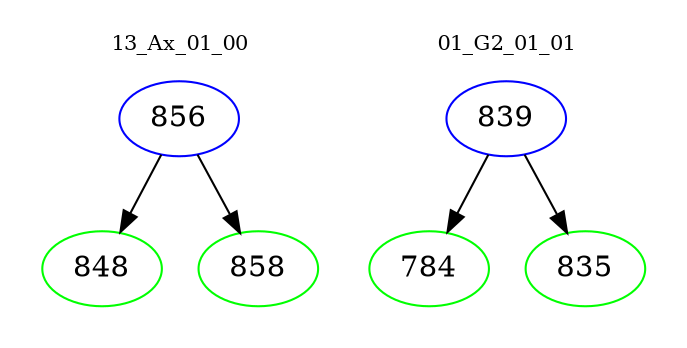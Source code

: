 digraph{
subgraph cluster_0 {
color = white
label = "13_Ax_01_00";
fontsize=10;
T0_856 [label="856", color="blue"]
T0_856 -> T0_848 [color="black"]
T0_848 [label="848", color="green"]
T0_856 -> T0_858 [color="black"]
T0_858 [label="858", color="green"]
}
subgraph cluster_1 {
color = white
label = "01_G2_01_01";
fontsize=10;
T1_839 [label="839", color="blue"]
T1_839 -> T1_784 [color="black"]
T1_784 [label="784", color="green"]
T1_839 -> T1_835 [color="black"]
T1_835 [label="835", color="green"]
}
}
